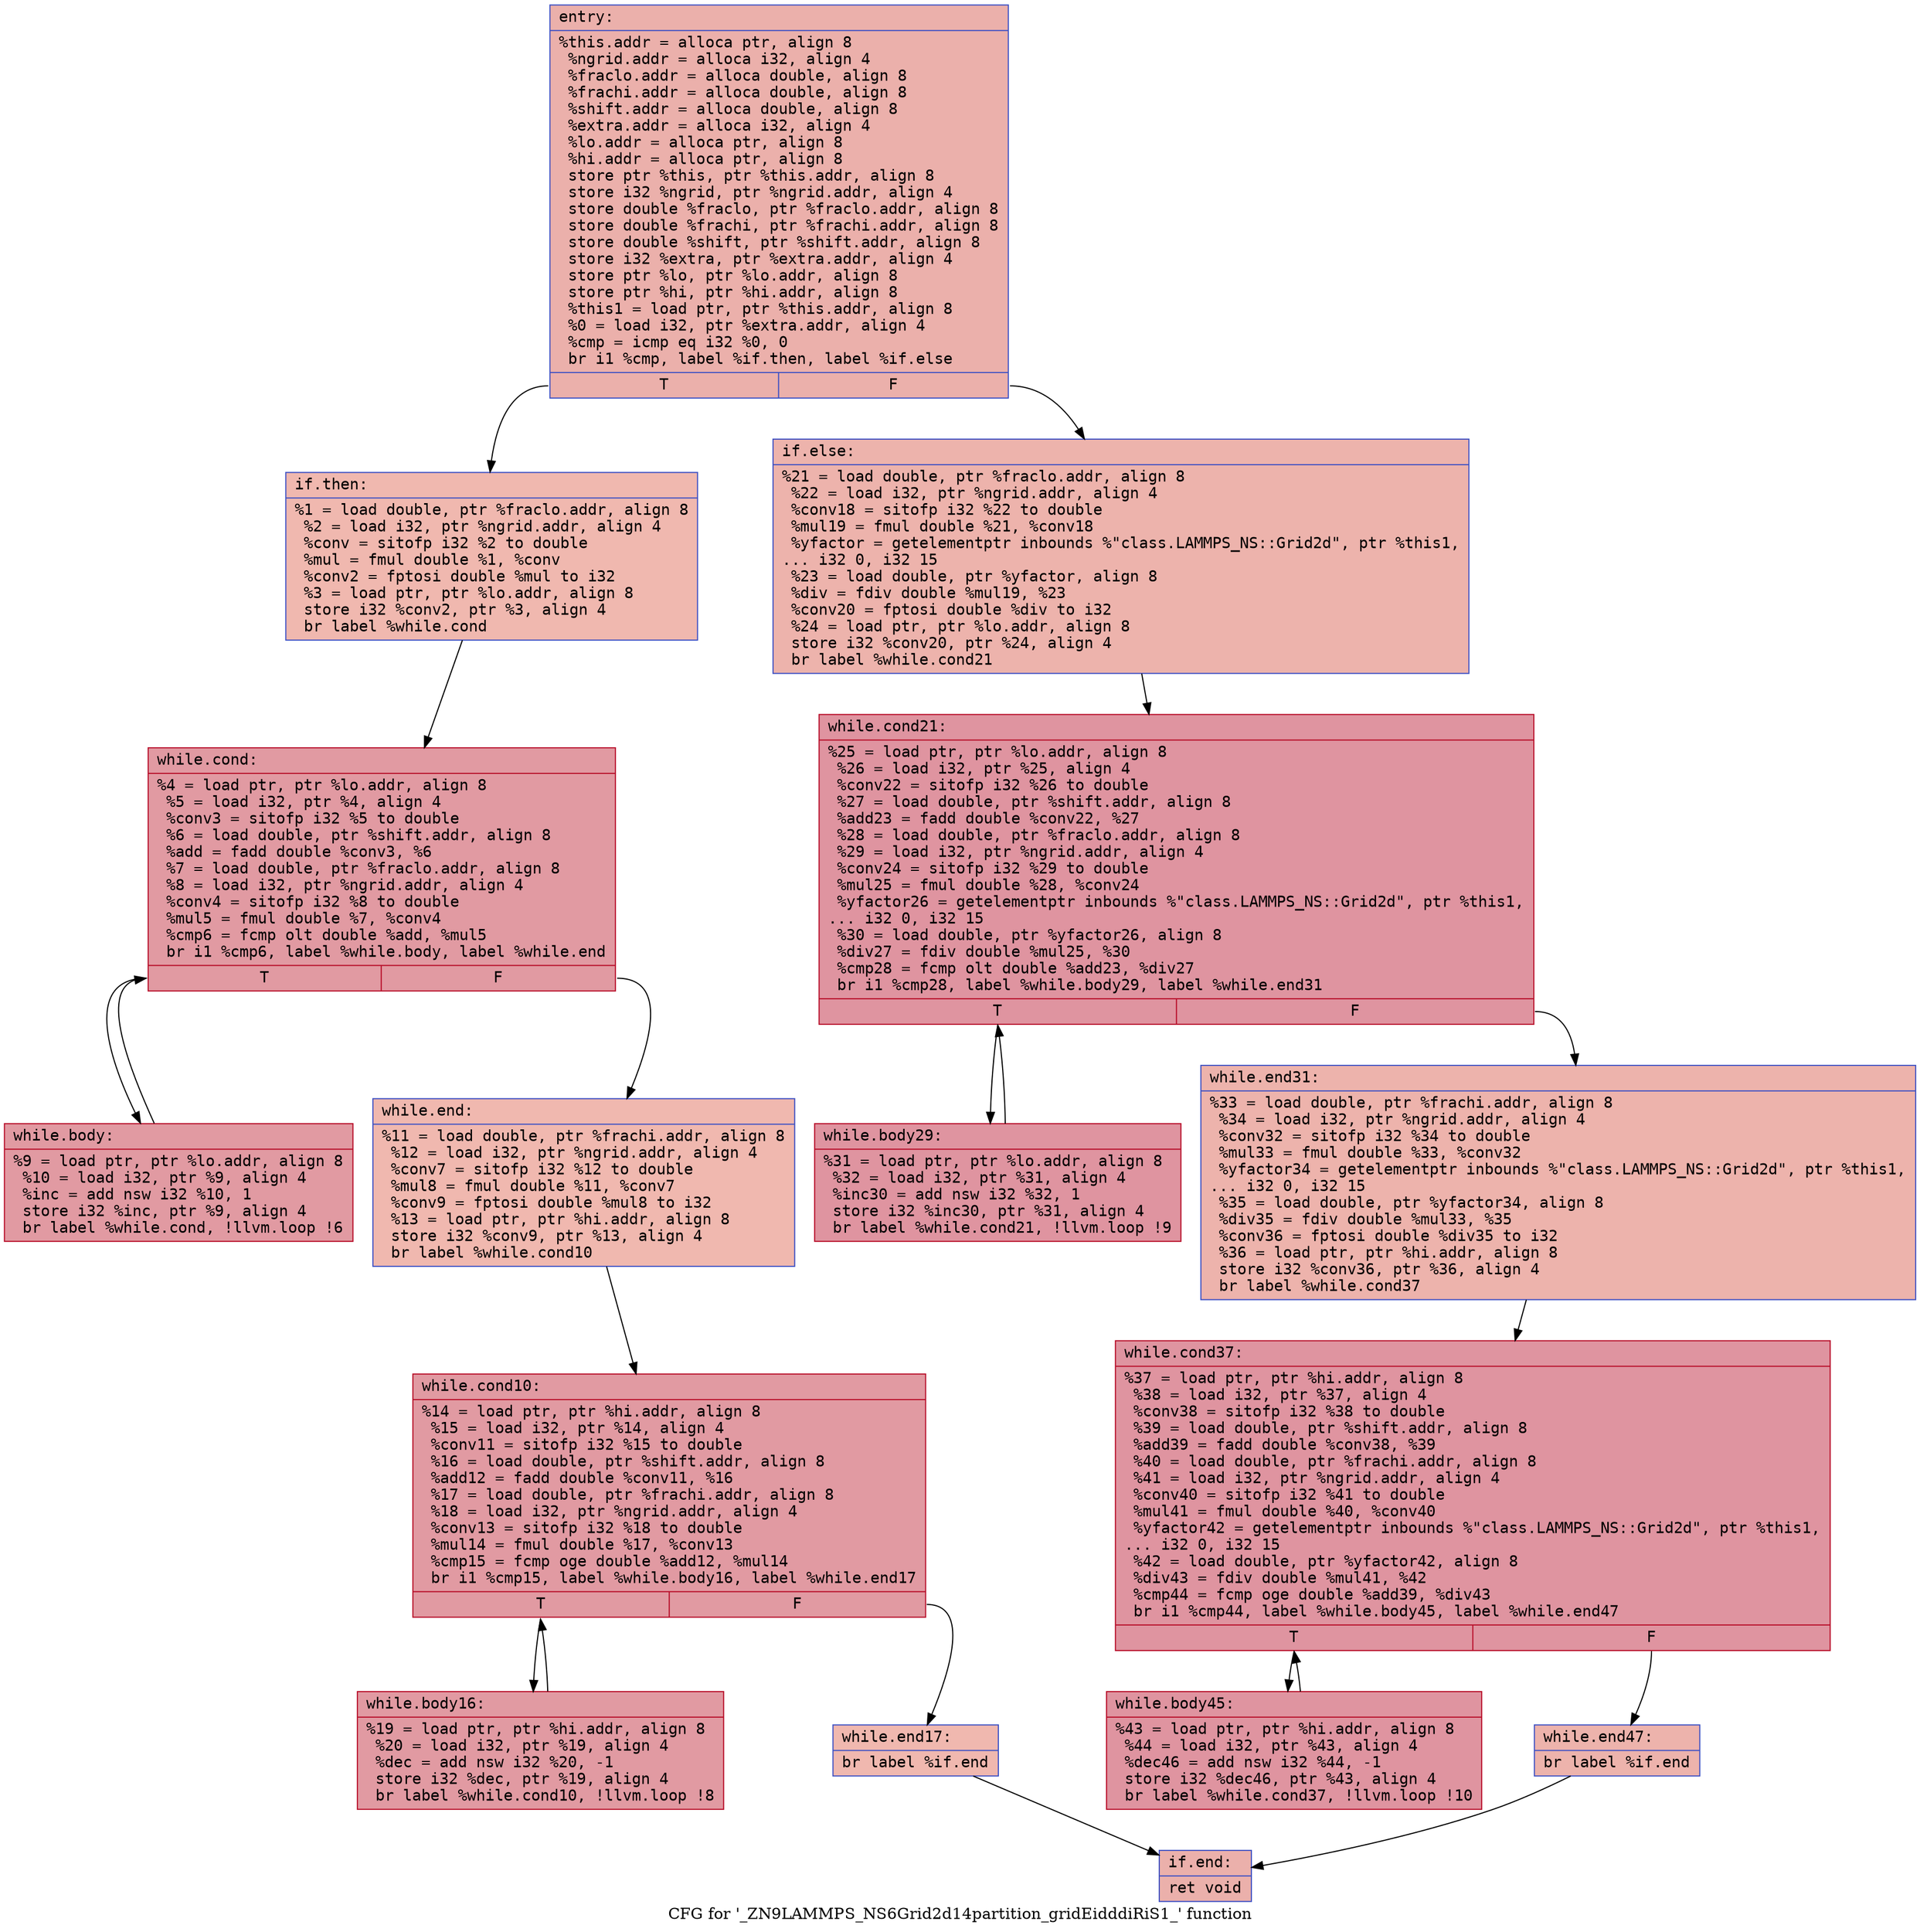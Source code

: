 digraph "CFG for '_ZN9LAMMPS_NS6Grid2d14partition_gridEidddiRiS1_' function" {
	label="CFG for '_ZN9LAMMPS_NS6Grid2d14partition_gridEidddiRiS1_' function";

	Node0x560f90dbd4f0 [shape=record,color="#3d50c3ff", style=filled, fillcolor="#d24b4070" fontname="Courier",label="{entry:\l|  %this.addr = alloca ptr, align 8\l  %ngrid.addr = alloca i32, align 4\l  %fraclo.addr = alloca double, align 8\l  %frachi.addr = alloca double, align 8\l  %shift.addr = alloca double, align 8\l  %extra.addr = alloca i32, align 4\l  %lo.addr = alloca ptr, align 8\l  %hi.addr = alloca ptr, align 8\l  store ptr %this, ptr %this.addr, align 8\l  store i32 %ngrid, ptr %ngrid.addr, align 4\l  store double %fraclo, ptr %fraclo.addr, align 8\l  store double %frachi, ptr %frachi.addr, align 8\l  store double %shift, ptr %shift.addr, align 8\l  store i32 %extra, ptr %extra.addr, align 4\l  store ptr %lo, ptr %lo.addr, align 8\l  store ptr %hi, ptr %hi.addr, align 8\l  %this1 = load ptr, ptr %this.addr, align 8\l  %0 = load i32, ptr %extra.addr, align 4\l  %cmp = icmp eq i32 %0, 0\l  br i1 %cmp, label %if.then, label %if.else\l|{<s0>T|<s1>F}}"];
	Node0x560f90dbd4f0:s0 -> Node0x560f90d9efa0[tooltip="entry -> if.then\nProbability 37.50%" ];
	Node0x560f90dbd4f0:s1 -> Node0x560f90d9f010[tooltip="entry -> if.else\nProbability 62.50%" ];
	Node0x560f90d9efa0 [shape=record,color="#3d50c3ff", style=filled, fillcolor="#dc5d4a70" fontname="Courier",label="{if.then:\l|  %1 = load double, ptr %fraclo.addr, align 8\l  %2 = load i32, ptr %ngrid.addr, align 4\l  %conv = sitofp i32 %2 to double\l  %mul = fmul double %1, %conv\l  %conv2 = fptosi double %mul to i32\l  %3 = load ptr, ptr %lo.addr, align 8\l  store i32 %conv2, ptr %3, align 4\l  br label %while.cond\l}"];
	Node0x560f90d9efa0 -> Node0x560f90d9f520[tooltip="if.then -> while.cond\nProbability 100.00%" ];
	Node0x560f90d9f520 [shape=record,color="#b70d28ff", style=filled, fillcolor="#bb1b2c70" fontname="Courier",label="{while.cond:\l|  %4 = load ptr, ptr %lo.addr, align 8\l  %5 = load i32, ptr %4, align 4\l  %conv3 = sitofp i32 %5 to double\l  %6 = load double, ptr %shift.addr, align 8\l  %add = fadd double %conv3, %6\l  %7 = load double, ptr %fraclo.addr, align 8\l  %8 = load i32, ptr %ngrid.addr, align 4\l  %conv4 = sitofp i32 %8 to double\l  %mul5 = fmul double %7, %conv4\l  %cmp6 = fcmp olt double %add, %mul5\l  br i1 %cmp6, label %while.body, label %while.end\l|{<s0>T|<s1>F}}"];
	Node0x560f90d9f520:s0 -> Node0x560f90d9fd70[tooltip="while.cond -> while.body\nProbability 96.88%" ];
	Node0x560f90d9f520:s1 -> Node0x560f90d9fdc0[tooltip="while.cond -> while.end\nProbability 3.12%" ];
	Node0x560f90d9fd70 [shape=record,color="#b70d28ff", style=filled, fillcolor="#bb1b2c70" fontname="Courier",label="{while.body:\l|  %9 = load ptr, ptr %lo.addr, align 8\l  %10 = load i32, ptr %9, align 4\l  %inc = add nsw i32 %10, 1\l  store i32 %inc, ptr %9, align 4\l  br label %while.cond, !llvm.loop !6\l}"];
	Node0x560f90d9fd70 -> Node0x560f90d9f520[tooltip="while.body -> while.cond\nProbability 100.00%" ];
	Node0x560f90d9fdc0 [shape=record,color="#3d50c3ff", style=filled, fillcolor="#dc5d4a70" fontname="Courier",label="{while.end:\l|  %11 = load double, ptr %frachi.addr, align 8\l  %12 = load i32, ptr %ngrid.addr, align 4\l  %conv7 = sitofp i32 %12 to double\l  %mul8 = fmul double %11, %conv7\l  %conv9 = fptosi double %mul8 to i32\l  %13 = load ptr, ptr %hi.addr, align 8\l  store i32 %conv9, ptr %13, align 4\l  br label %while.cond10\l}"];
	Node0x560f90d9fdc0 -> Node0x560f90da0510[tooltip="while.end -> while.cond10\nProbability 100.00%" ];
	Node0x560f90da0510 [shape=record,color="#b70d28ff", style=filled, fillcolor="#bb1b2c70" fontname="Courier",label="{while.cond10:\l|  %14 = load ptr, ptr %hi.addr, align 8\l  %15 = load i32, ptr %14, align 4\l  %conv11 = sitofp i32 %15 to double\l  %16 = load double, ptr %shift.addr, align 8\l  %add12 = fadd double %conv11, %16\l  %17 = load double, ptr %frachi.addr, align 8\l  %18 = load i32, ptr %ngrid.addr, align 4\l  %conv13 = sitofp i32 %18 to double\l  %mul14 = fmul double %17, %conv13\l  %cmp15 = fcmp oge double %add12, %mul14\l  br i1 %cmp15, label %while.body16, label %while.end17\l|{<s0>T|<s1>F}}"];
	Node0x560f90da0510:s0 -> Node0x560f90dc7a00[tooltip="while.cond10 -> while.body16\nProbability 96.88%" ];
	Node0x560f90da0510:s1 -> Node0x560f90dc7a80[tooltip="while.cond10 -> while.end17\nProbability 3.12%" ];
	Node0x560f90dc7a00 [shape=record,color="#b70d28ff", style=filled, fillcolor="#bb1b2c70" fontname="Courier",label="{while.body16:\l|  %19 = load ptr, ptr %hi.addr, align 8\l  %20 = load i32, ptr %19, align 4\l  %dec = add nsw i32 %20, -1\l  store i32 %dec, ptr %19, align 4\l  br label %while.cond10, !llvm.loop !8\l}"];
	Node0x560f90dc7a00 -> Node0x560f90da0510[tooltip="while.body16 -> while.cond10\nProbability 100.00%" ];
	Node0x560f90dc7a80 [shape=record,color="#3d50c3ff", style=filled, fillcolor="#dc5d4a70" fontname="Courier",label="{while.end17:\l|  br label %if.end\l}"];
	Node0x560f90dc7a80 -> Node0x560f90dc7ff0[tooltip="while.end17 -> if.end\nProbability 100.00%" ];
	Node0x560f90d9f010 [shape=record,color="#3d50c3ff", style=filled, fillcolor="#d6524470" fontname="Courier",label="{if.else:\l|  %21 = load double, ptr %fraclo.addr, align 8\l  %22 = load i32, ptr %ngrid.addr, align 4\l  %conv18 = sitofp i32 %22 to double\l  %mul19 = fmul double %21, %conv18\l  %yfactor = getelementptr inbounds %\"class.LAMMPS_NS::Grid2d\", ptr %this1,\l... i32 0, i32 15\l  %23 = load double, ptr %yfactor, align 8\l  %div = fdiv double %mul19, %23\l  %conv20 = fptosi double %div to i32\l  %24 = load ptr, ptr %lo.addr, align 8\l  store i32 %conv20, ptr %24, align 4\l  br label %while.cond21\l}"];
	Node0x560f90d9f010 -> Node0x560f90dc8a10[tooltip="if.else -> while.cond21\nProbability 100.00%" ];
	Node0x560f90dc8a10 [shape=record,color="#b70d28ff", style=filled, fillcolor="#b70d2870" fontname="Courier",label="{while.cond21:\l|  %25 = load ptr, ptr %lo.addr, align 8\l  %26 = load i32, ptr %25, align 4\l  %conv22 = sitofp i32 %26 to double\l  %27 = load double, ptr %shift.addr, align 8\l  %add23 = fadd double %conv22, %27\l  %28 = load double, ptr %fraclo.addr, align 8\l  %29 = load i32, ptr %ngrid.addr, align 4\l  %conv24 = sitofp i32 %29 to double\l  %mul25 = fmul double %28, %conv24\l  %yfactor26 = getelementptr inbounds %\"class.LAMMPS_NS::Grid2d\", ptr %this1,\l... i32 0, i32 15\l  %30 = load double, ptr %yfactor26, align 8\l  %div27 = fdiv double %mul25, %30\l  %cmp28 = fcmp olt double %add23, %div27\l  br i1 %cmp28, label %while.body29, label %while.end31\l|{<s0>T|<s1>F}}"];
	Node0x560f90dc8a10:s0 -> Node0x560f90dc92a0[tooltip="while.cond21 -> while.body29\nProbability 96.88%" ];
	Node0x560f90dc8a10:s1 -> Node0x560f90dc9320[tooltip="while.cond21 -> while.end31\nProbability 3.12%" ];
	Node0x560f90dc92a0 [shape=record,color="#b70d28ff", style=filled, fillcolor="#b70d2870" fontname="Courier",label="{while.body29:\l|  %31 = load ptr, ptr %lo.addr, align 8\l  %32 = load i32, ptr %31, align 4\l  %inc30 = add nsw i32 %32, 1\l  store i32 %inc30, ptr %31, align 4\l  br label %while.cond21, !llvm.loop !9\l}"];
	Node0x560f90dc92a0 -> Node0x560f90dc8a10[tooltip="while.body29 -> while.cond21\nProbability 100.00%" ];
	Node0x560f90dc9320 [shape=record,color="#3d50c3ff", style=filled, fillcolor="#d6524470" fontname="Courier",label="{while.end31:\l|  %33 = load double, ptr %frachi.addr, align 8\l  %34 = load i32, ptr %ngrid.addr, align 4\l  %conv32 = sitofp i32 %34 to double\l  %mul33 = fmul double %33, %conv32\l  %yfactor34 = getelementptr inbounds %\"class.LAMMPS_NS::Grid2d\", ptr %this1,\l... i32 0, i32 15\l  %35 = load double, ptr %yfactor34, align 8\l  %div35 = fdiv double %mul33, %35\l  %conv36 = fptosi double %div35 to i32\l  %36 = load ptr, ptr %hi.addr, align 8\l  store i32 %conv36, ptr %36, align 4\l  br label %while.cond37\l}"];
	Node0x560f90dc9320 -> Node0x560f90dc9e70[tooltip="while.end31 -> while.cond37\nProbability 100.00%" ];
	Node0x560f90dc9e70 [shape=record,color="#b70d28ff", style=filled, fillcolor="#b70d2870" fontname="Courier",label="{while.cond37:\l|  %37 = load ptr, ptr %hi.addr, align 8\l  %38 = load i32, ptr %37, align 4\l  %conv38 = sitofp i32 %38 to double\l  %39 = load double, ptr %shift.addr, align 8\l  %add39 = fadd double %conv38, %39\l  %40 = load double, ptr %frachi.addr, align 8\l  %41 = load i32, ptr %ngrid.addr, align 4\l  %conv40 = sitofp i32 %41 to double\l  %mul41 = fmul double %40, %conv40\l  %yfactor42 = getelementptr inbounds %\"class.LAMMPS_NS::Grid2d\", ptr %this1,\l... i32 0, i32 15\l  %42 = load double, ptr %yfactor42, align 8\l  %div43 = fdiv double %mul41, %42\l  %cmp44 = fcmp oge double %add39, %div43\l  br i1 %cmp44, label %while.body45, label %while.end47\l|{<s0>T|<s1>F}}"];
	Node0x560f90dc9e70:s0 -> Node0x560f90dca730[tooltip="while.cond37 -> while.body45\nProbability 96.88%" ];
	Node0x560f90dc9e70:s1 -> Node0x560f90dca7b0[tooltip="while.cond37 -> while.end47\nProbability 3.12%" ];
	Node0x560f90dca730 [shape=record,color="#b70d28ff", style=filled, fillcolor="#b70d2870" fontname="Courier",label="{while.body45:\l|  %43 = load ptr, ptr %hi.addr, align 8\l  %44 = load i32, ptr %43, align 4\l  %dec46 = add nsw i32 %44, -1\l  store i32 %dec46, ptr %43, align 4\l  br label %while.cond37, !llvm.loop !10\l}"];
	Node0x560f90dca730 -> Node0x560f90dc9e70[tooltip="while.body45 -> while.cond37\nProbability 100.00%" ];
	Node0x560f90dca7b0 [shape=record,color="#3d50c3ff", style=filled, fillcolor="#d6524470" fontname="Courier",label="{while.end47:\l|  br label %if.end\l}"];
	Node0x560f90dca7b0 -> Node0x560f90dc7ff0[tooltip="while.end47 -> if.end\nProbability 100.00%" ];
	Node0x560f90dc7ff0 [shape=record,color="#3d50c3ff", style=filled, fillcolor="#d24b4070" fontname="Courier",label="{if.end:\l|  ret void\l}"];
}
